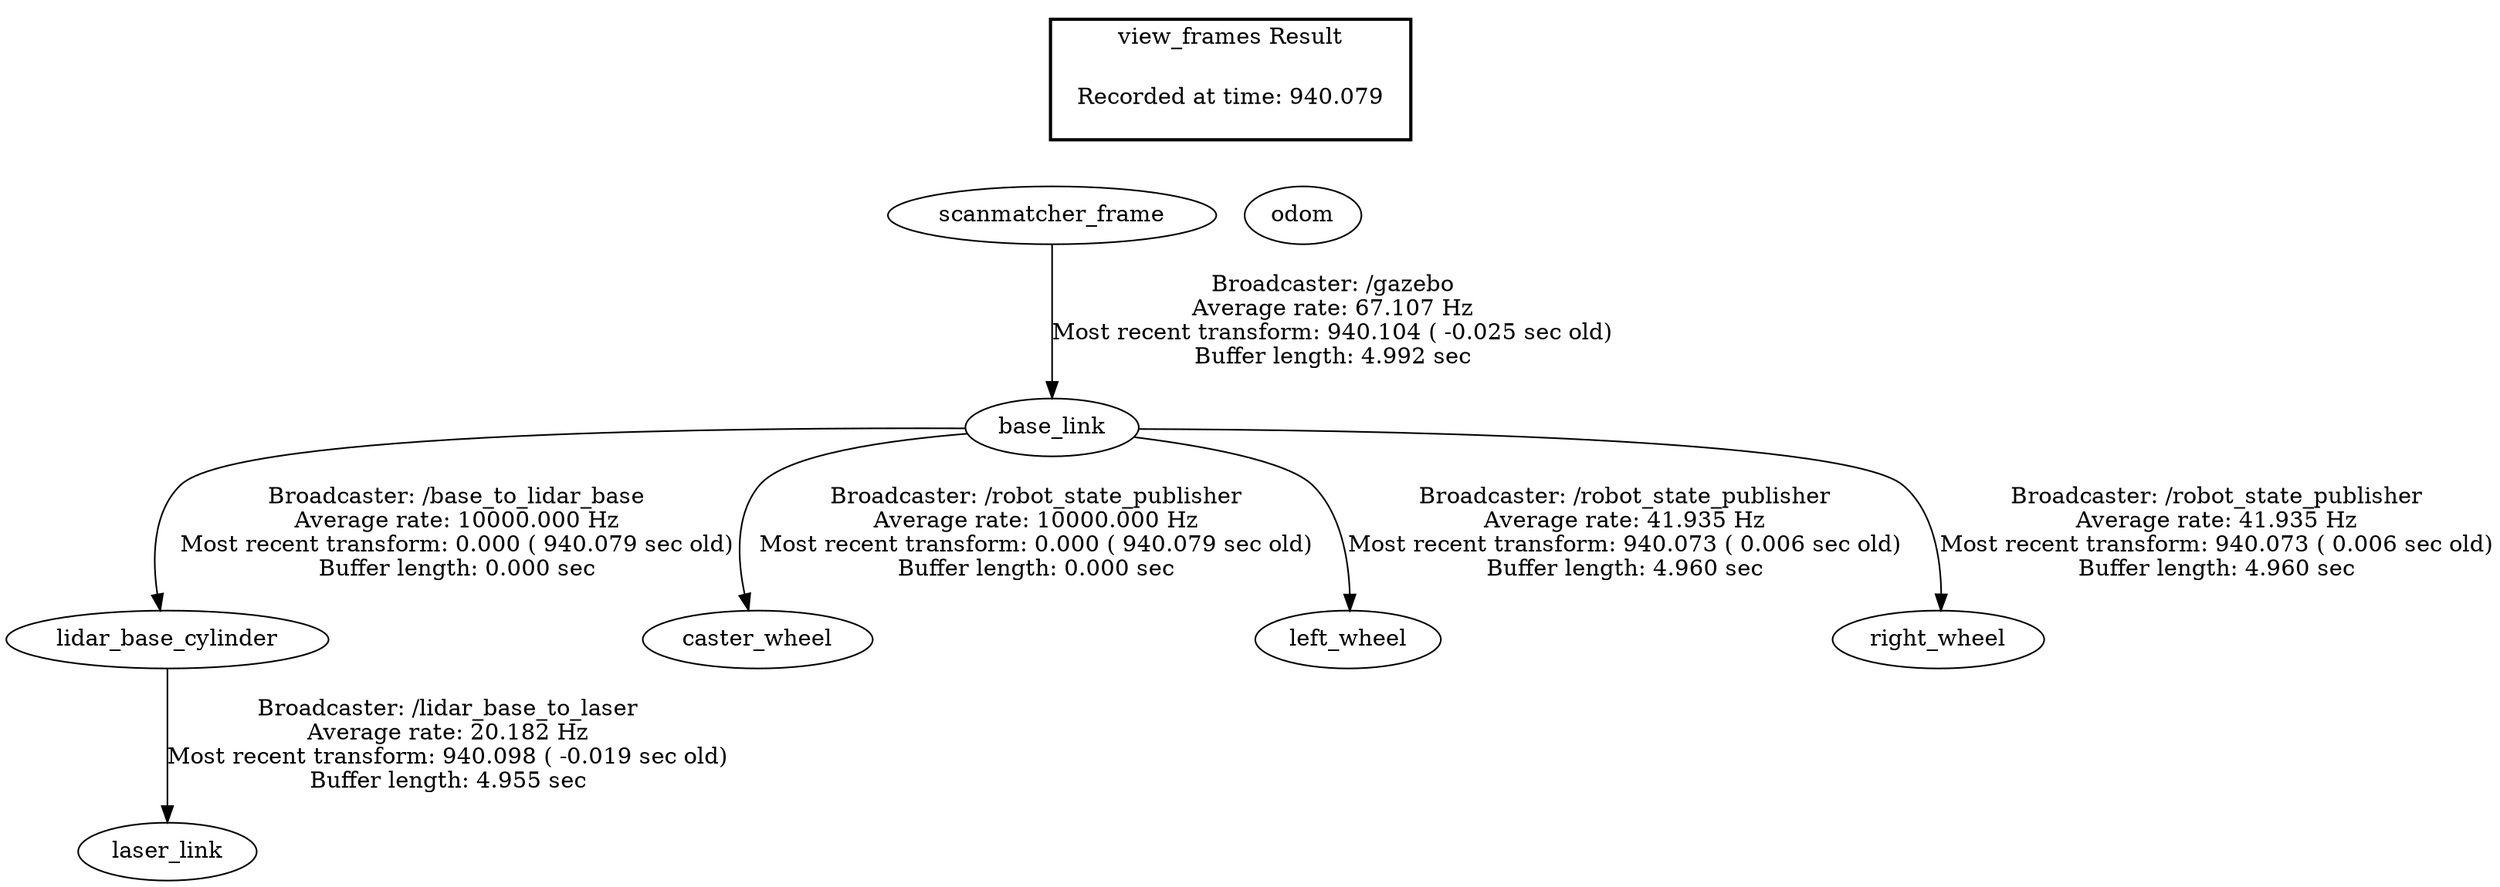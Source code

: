 digraph G {
"lidar_base_cylinder" -> "laser_link"[label="Broadcaster: /lidar_base_to_laser\nAverage rate: 20.182 Hz\nMost recent transform: 940.098 ( -0.019 sec old)\nBuffer length: 4.955 sec\n"];
"base_link" -> "lidar_base_cylinder"[label="Broadcaster: /base_to_lidar_base\nAverage rate: 10000.000 Hz\nMost recent transform: 0.000 ( 940.079 sec old)\nBuffer length: 0.000 sec\n"];
"scanmatcher_frame" -> "base_link"[label="Broadcaster: /gazebo\nAverage rate: 67.107 Hz\nMost recent transform: 940.104 ( -0.025 sec old)\nBuffer length: 4.992 sec\n"];
"base_link" -> "caster_wheel"[label="Broadcaster: /robot_state_publisher\nAverage rate: 10000.000 Hz\nMost recent transform: 0.000 ( 940.079 sec old)\nBuffer length: 0.000 sec\n"];
"base_link" -> "left_wheel"[label="Broadcaster: /robot_state_publisher\nAverage rate: 41.935 Hz\nMost recent transform: 940.073 ( 0.006 sec old)\nBuffer length: 4.960 sec\n"];
"base_link" -> "right_wheel"[label="Broadcaster: /robot_state_publisher\nAverage rate: 41.935 Hz\nMost recent transform: 940.073 ( 0.006 sec old)\nBuffer length: 4.960 sec\n"];
edge [style=invis];
 subgraph cluster_legend { style=bold; color=black; label ="view_frames Result";
"Recorded at time: 940.079"[ shape=plaintext ] ;
 }->"odom";
edge [style=invis];
 subgraph cluster_legend { style=bold; color=black; label ="view_frames Result";
"Recorded at time: 940.079"[ shape=plaintext ] ;
 }->"scanmatcher_frame";
}